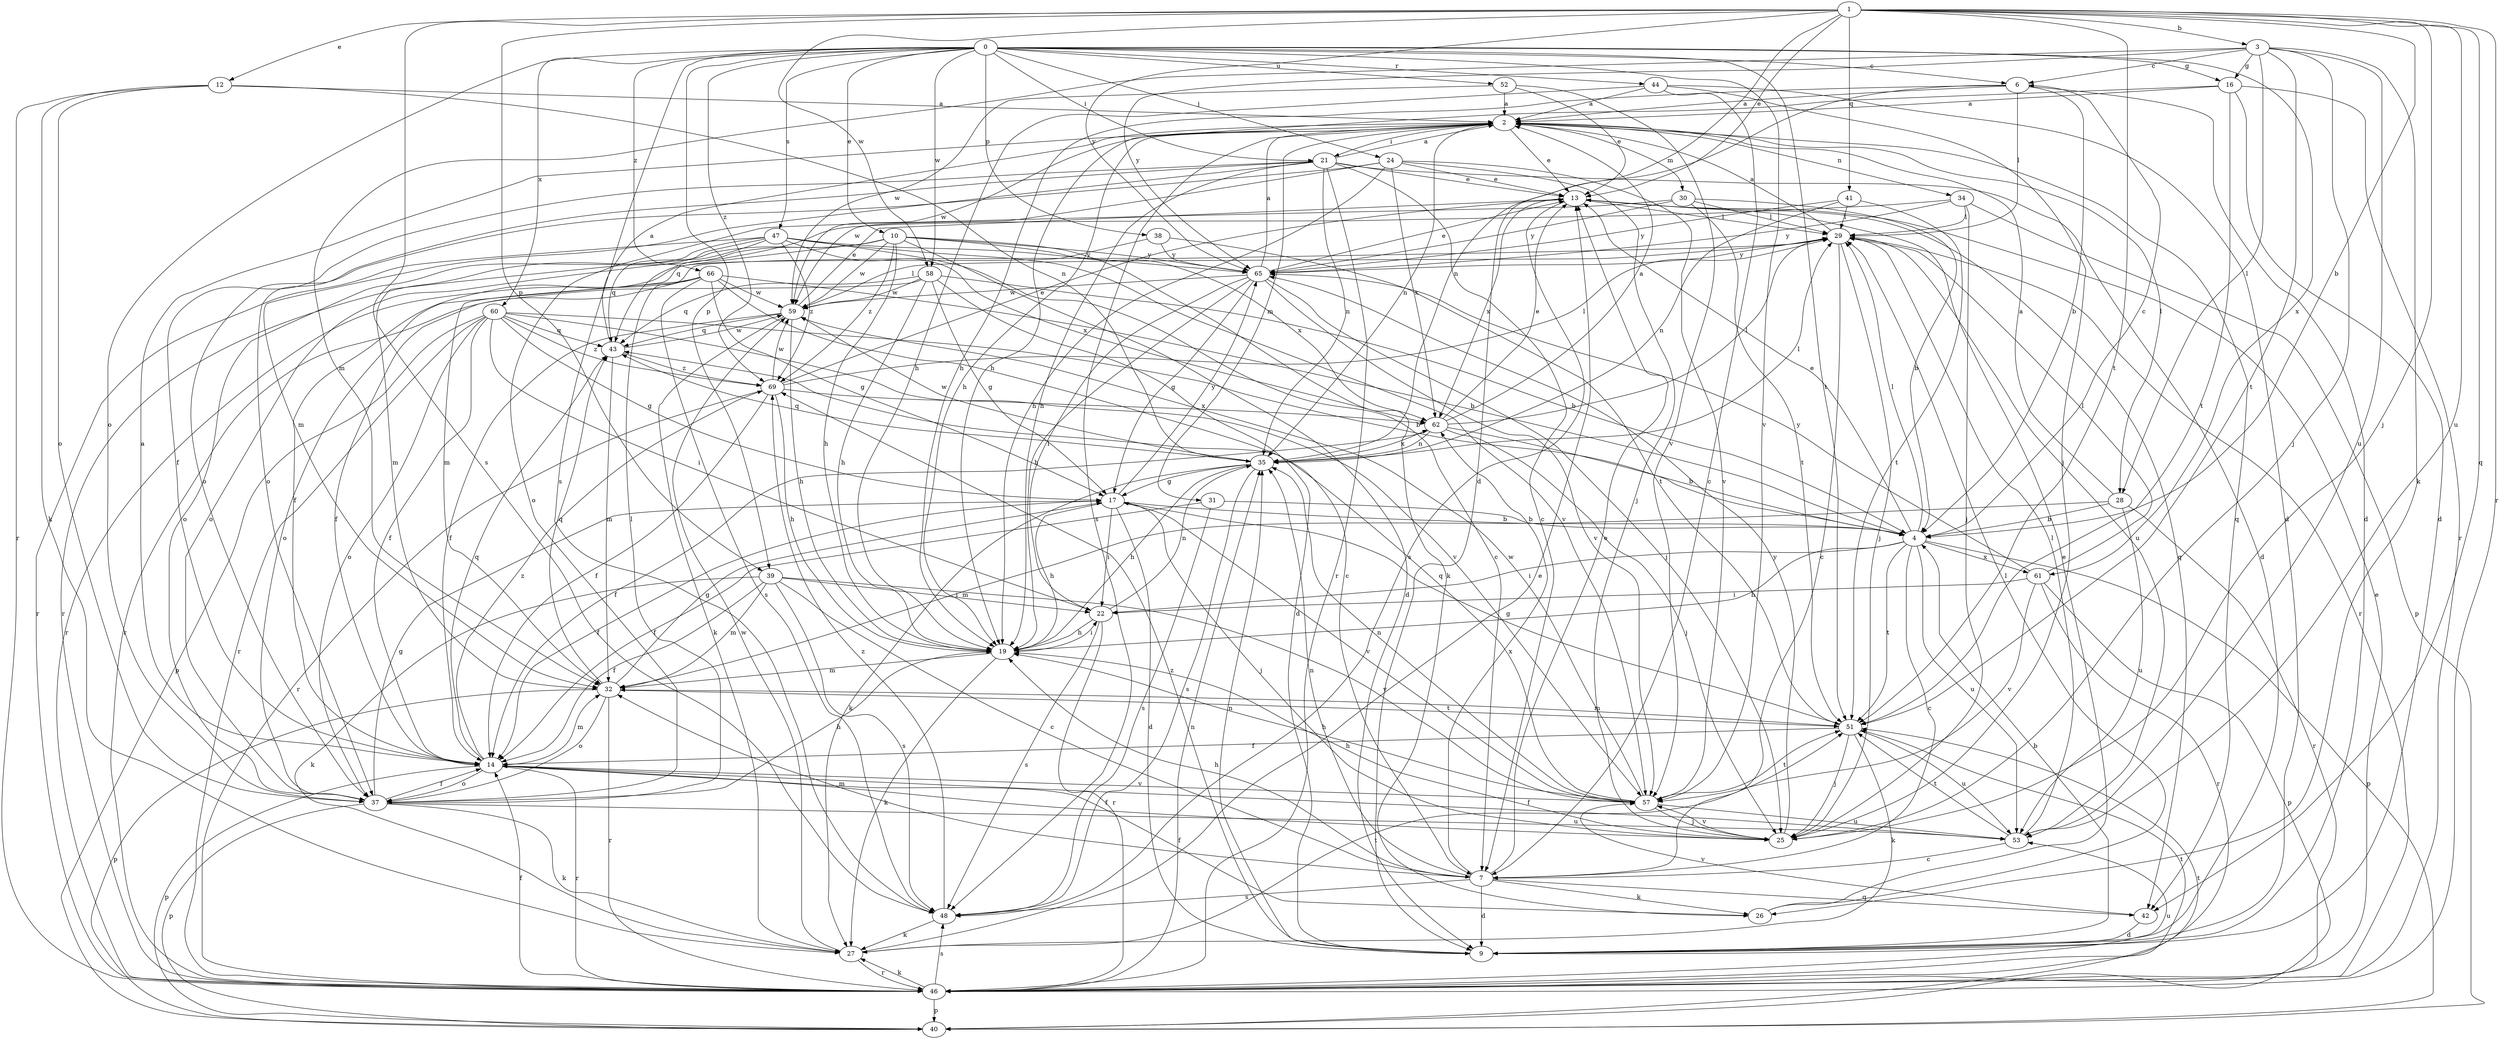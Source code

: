 strict digraph  {
0;
1;
2;
3;
4;
6;
7;
9;
10;
12;
13;
14;
16;
17;
19;
21;
22;
24;
25;
26;
27;
28;
29;
30;
31;
32;
34;
35;
37;
38;
39;
40;
41;
42;
43;
44;
46;
47;
48;
51;
52;
53;
57;
58;
59;
60;
61;
62;
65;
66;
69;
0 -> 6  [label=c];
0 -> 10  [label=e];
0 -> 16  [label=g];
0 -> 21  [label=i];
0 -> 24  [label=j];
0 -> 37  [label=o];
0 -> 38  [label=p];
0 -> 39  [label=p];
0 -> 44  [label=r];
0 -> 47  [label=s];
0 -> 48  [label=s];
0 -> 51  [label=t];
0 -> 52  [label=u];
0 -> 57  [label=v];
0 -> 58  [label=w];
0 -> 60  [label=x];
0 -> 61  [label=x];
0 -> 66  [label=z];
0 -> 69  [label=z];
1 -> 3  [label=b];
1 -> 4  [label=b];
1 -> 9  [label=d];
1 -> 12  [label=e];
1 -> 13  [label=e];
1 -> 25  [label=j];
1 -> 39  [label=p];
1 -> 41  [label=q];
1 -> 42  [label=q];
1 -> 46  [label=r];
1 -> 48  [label=s];
1 -> 51  [label=t];
1 -> 53  [label=u];
1 -> 58  [label=w];
1 -> 65  [label=y];
2 -> 13  [label=e];
2 -> 19  [label=h];
2 -> 21  [label=i];
2 -> 28  [label=l];
2 -> 30  [label=m];
2 -> 31  [label=m];
2 -> 34  [label=n];
2 -> 35  [label=n];
2 -> 42  [label=q];
2 -> 48  [label=s];
2 -> 59  [label=w];
3 -> 6  [label=c];
3 -> 16  [label=g];
3 -> 25  [label=j];
3 -> 26  [label=k];
3 -> 28  [label=l];
3 -> 32  [label=m];
3 -> 51  [label=t];
3 -> 53  [label=u];
3 -> 65  [label=y];
4 -> 6  [label=c];
4 -> 7  [label=c];
4 -> 13  [label=e];
4 -> 19  [label=h];
4 -> 22  [label=i];
4 -> 29  [label=l];
4 -> 40  [label=p];
4 -> 51  [label=t];
4 -> 53  [label=u];
4 -> 61  [label=x];
6 -> 2  [label=a];
6 -> 4  [label=b];
6 -> 9  [label=d];
6 -> 19  [label=h];
6 -> 29  [label=l];
6 -> 35  [label=n];
7 -> 9  [label=d];
7 -> 13  [label=e];
7 -> 19  [label=h];
7 -> 26  [label=k];
7 -> 32  [label=m];
7 -> 35  [label=n];
7 -> 42  [label=q];
7 -> 48  [label=s];
7 -> 62  [label=x];
9 -> 4  [label=b];
9 -> 35  [label=n];
9 -> 69  [label=z];
10 -> 9  [label=d];
10 -> 19  [label=h];
10 -> 26  [label=k];
10 -> 32  [label=m];
10 -> 37  [label=o];
10 -> 46  [label=r];
10 -> 59  [label=w];
10 -> 62  [label=x];
10 -> 65  [label=y];
10 -> 69  [label=z];
12 -> 2  [label=a];
12 -> 27  [label=k];
12 -> 35  [label=n];
12 -> 37  [label=o];
12 -> 46  [label=r];
13 -> 29  [label=l];
13 -> 42  [label=q];
13 -> 48  [label=s];
13 -> 62  [label=x];
14 -> 2  [label=a];
14 -> 32  [label=m];
14 -> 37  [label=o];
14 -> 40  [label=p];
14 -> 43  [label=q];
14 -> 46  [label=r];
14 -> 57  [label=v];
14 -> 69  [label=z];
16 -> 2  [label=a];
16 -> 9  [label=d];
16 -> 19  [label=h];
16 -> 46  [label=r];
16 -> 51  [label=t];
17 -> 4  [label=b];
17 -> 9  [label=d];
17 -> 14  [label=f];
17 -> 19  [label=h];
17 -> 22  [label=i];
17 -> 25  [label=j];
17 -> 57  [label=v];
17 -> 65  [label=y];
19 -> 22  [label=i];
19 -> 27  [label=k];
19 -> 32  [label=m];
21 -> 2  [label=a];
21 -> 7  [label=c];
21 -> 9  [label=d];
21 -> 13  [label=e];
21 -> 14  [label=f];
21 -> 19  [label=h];
21 -> 32  [label=m];
21 -> 35  [label=n];
21 -> 37  [label=o];
21 -> 46  [label=r];
22 -> 19  [label=h];
22 -> 35  [label=n];
22 -> 46  [label=r];
22 -> 48  [label=s];
24 -> 13  [label=e];
24 -> 19  [label=h];
24 -> 25  [label=j];
24 -> 37  [label=o];
24 -> 57  [label=v];
24 -> 59  [label=w];
24 -> 62  [label=x];
25 -> 14  [label=f];
25 -> 19  [label=h];
25 -> 57  [label=v];
25 -> 65  [label=y];
26 -> 13  [label=e];
26 -> 14  [label=f];
26 -> 29  [label=l];
27 -> 13  [label=e];
27 -> 46  [label=r];
27 -> 51  [label=t];
27 -> 59  [label=w];
28 -> 2  [label=a];
28 -> 4  [label=b];
28 -> 32  [label=m];
28 -> 46  [label=r];
28 -> 53  [label=u];
29 -> 2  [label=a];
29 -> 7  [label=c];
29 -> 25  [label=j];
29 -> 46  [label=r];
29 -> 53  [label=u];
29 -> 65  [label=y];
30 -> 4  [label=b];
30 -> 29  [label=l];
30 -> 37  [label=o];
30 -> 51  [label=t];
30 -> 65  [label=y];
31 -> 4  [label=b];
31 -> 14  [label=f];
31 -> 48  [label=s];
32 -> 17  [label=g];
32 -> 37  [label=o];
32 -> 40  [label=p];
32 -> 43  [label=q];
32 -> 46  [label=r];
32 -> 51  [label=t];
34 -> 25  [label=j];
34 -> 29  [label=l];
34 -> 40  [label=p];
34 -> 43  [label=q];
34 -> 65  [label=y];
35 -> 17  [label=g];
35 -> 19  [label=h];
35 -> 27  [label=k];
35 -> 29  [label=l];
35 -> 43  [label=q];
35 -> 48  [label=s];
35 -> 59  [label=w];
35 -> 62  [label=x];
37 -> 14  [label=f];
37 -> 17  [label=g];
37 -> 19  [label=h];
37 -> 27  [label=k];
37 -> 29  [label=l];
37 -> 40  [label=p];
37 -> 53  [label=u];
38 -> 14  [label=f];
38 -> 51  [label=t];
38 -> 65  [label=y];
39 -> 7  [label=c];
39 -> 14  [label=f];
39 -> 22  [label=i];
39 -> 27  [label=k];
39 -> 32  [label=m];
39 -> 48  [label=s];
39 -> 57  [label=v];
40 -> 51  [label=t];
41 -> 29  [label=l];
41 -> 35  [label=n];
41 -> 51  [label=t];
41 -> 65  [label=y];
42 -> 9  [label=d];
42 -> 57  [label=v];
43 -> 2  [label=a];
43 -> 32  [label=m];
43 -> 59  [label=w];
43 -> 69  [label=z];
44 -> 2  [label=a];
44 -> 7  [label=c];
44 -> 9  [label=d];
44 -> 19  [label=h];
44 -> 25  [label=j];
46 -> 13  [label=e];
46 -> 14  [label=f];
46 -> 27  [label=k];
46 -> 35  [label=n];
46 -> 40  [label=p];
46 -> 48  [label=s];
46 -> 51  [label=t];
46 -> 53  [label=u];
47 -> 7  [label=c];
47 -> 32  [label=m];
47 -> 37  [label=o];
47 -> 43  [label=q];
47 -> 46  [label=r];
47 -> 57  [label=v];
47 -> 62  [label=x];
47 -> 65  [label=y];
47 -> 69  [label=z];
48 -> 27  [label=k];
48 -> 69  [label=z];
51 -> 14  [label=f];
51 -> 17  [label=g];
51 -> 25  [label=j];
51 -> 27  [label=k];
51 -> 32  [label=m];
51 -> 53  [label=u];
52 -> 2  [label=a];
52 -> 13  [label=e];
52 -> 57  [label=v];
52 -> 59  [label=w];
53 -> 7  [label=c];
53 -> 14  [label=f];
53 -> 29  [label=l];
53 -> 51  [label=t];
57 -> 19  [label=h];
57 -> 25  [label=j];
57 -> 35  [label=n];
57 -> 43  [label=q];
57 -> 51  [label=t];
57 -> 53  [label=u];
57 -> 59  [label=w];
58 -> 4  [label=b];
58 -> 9  [label=d];
58 -> 17  [label=g];
58 -> 19  [label=h];
58 -> 43  [label=q];
58 -> 46  [label=r];
58 -> 59  [label=w];
59 -> 13  [label=e];
59 -> 14  [label=f];
59 -> 19  [label=h];
59 -> 27  [label=k];
59 -> 29  [label=l];
59 -> 43  [label=q];
60 -> 4  [label=b];
60 -> 14  [label=f];
60 -> 17  [label=g];
60 -> 22  [label=i];
60 -> 37  [label=o];
60 -> 40  [label=p];
60 -> 43  [label=q];
60 -> 46  [label=r];
60 -> 57  [label=v];
60 -> 69  [label=z];
61 -> 22  [label=i];
61 -> 29  [label=l];
61 -> 40  [label=p];
61 -> 46  [label=r];
61 -> 57  [label=v];
61 -> 65  [label=y];
62 -> 2  [label=a];
62 -> 4  [label=b];
62 -> 13  [label=e];
62 -> 14  [label=f];
62 -> 25  [label=j];
62 -> 29  [label=l];
62 -> 35  [label=n];
65 -> 2  [label=a];
65 -> 13  [label=e];
65 -> 17  [label=g];
65 -> 19  [label=h];
65 -> 22  [label=i];
65 -> 25  [label=j];
65 -> 57  [label=v];
65 -> 59  [label=w];
66 -> 4  [label=b];
66 -> 7  [label=c];
66 -> 14  [label=f];
66 -> 17  [label=g];
66 -> 37  [label=o];
66 -> 46  [label=r];
66 -> 48  [label=s];
66 -> 59  [label=w];
69 -> 13  [label=e];
69 -> 14  [label=f];
69 -> 19  [label=h];
69 -> 29  [label=l];
69 -> 46  [label=r];
69 -> 59  [label=w];
69 -> 62  [label=x];
}
